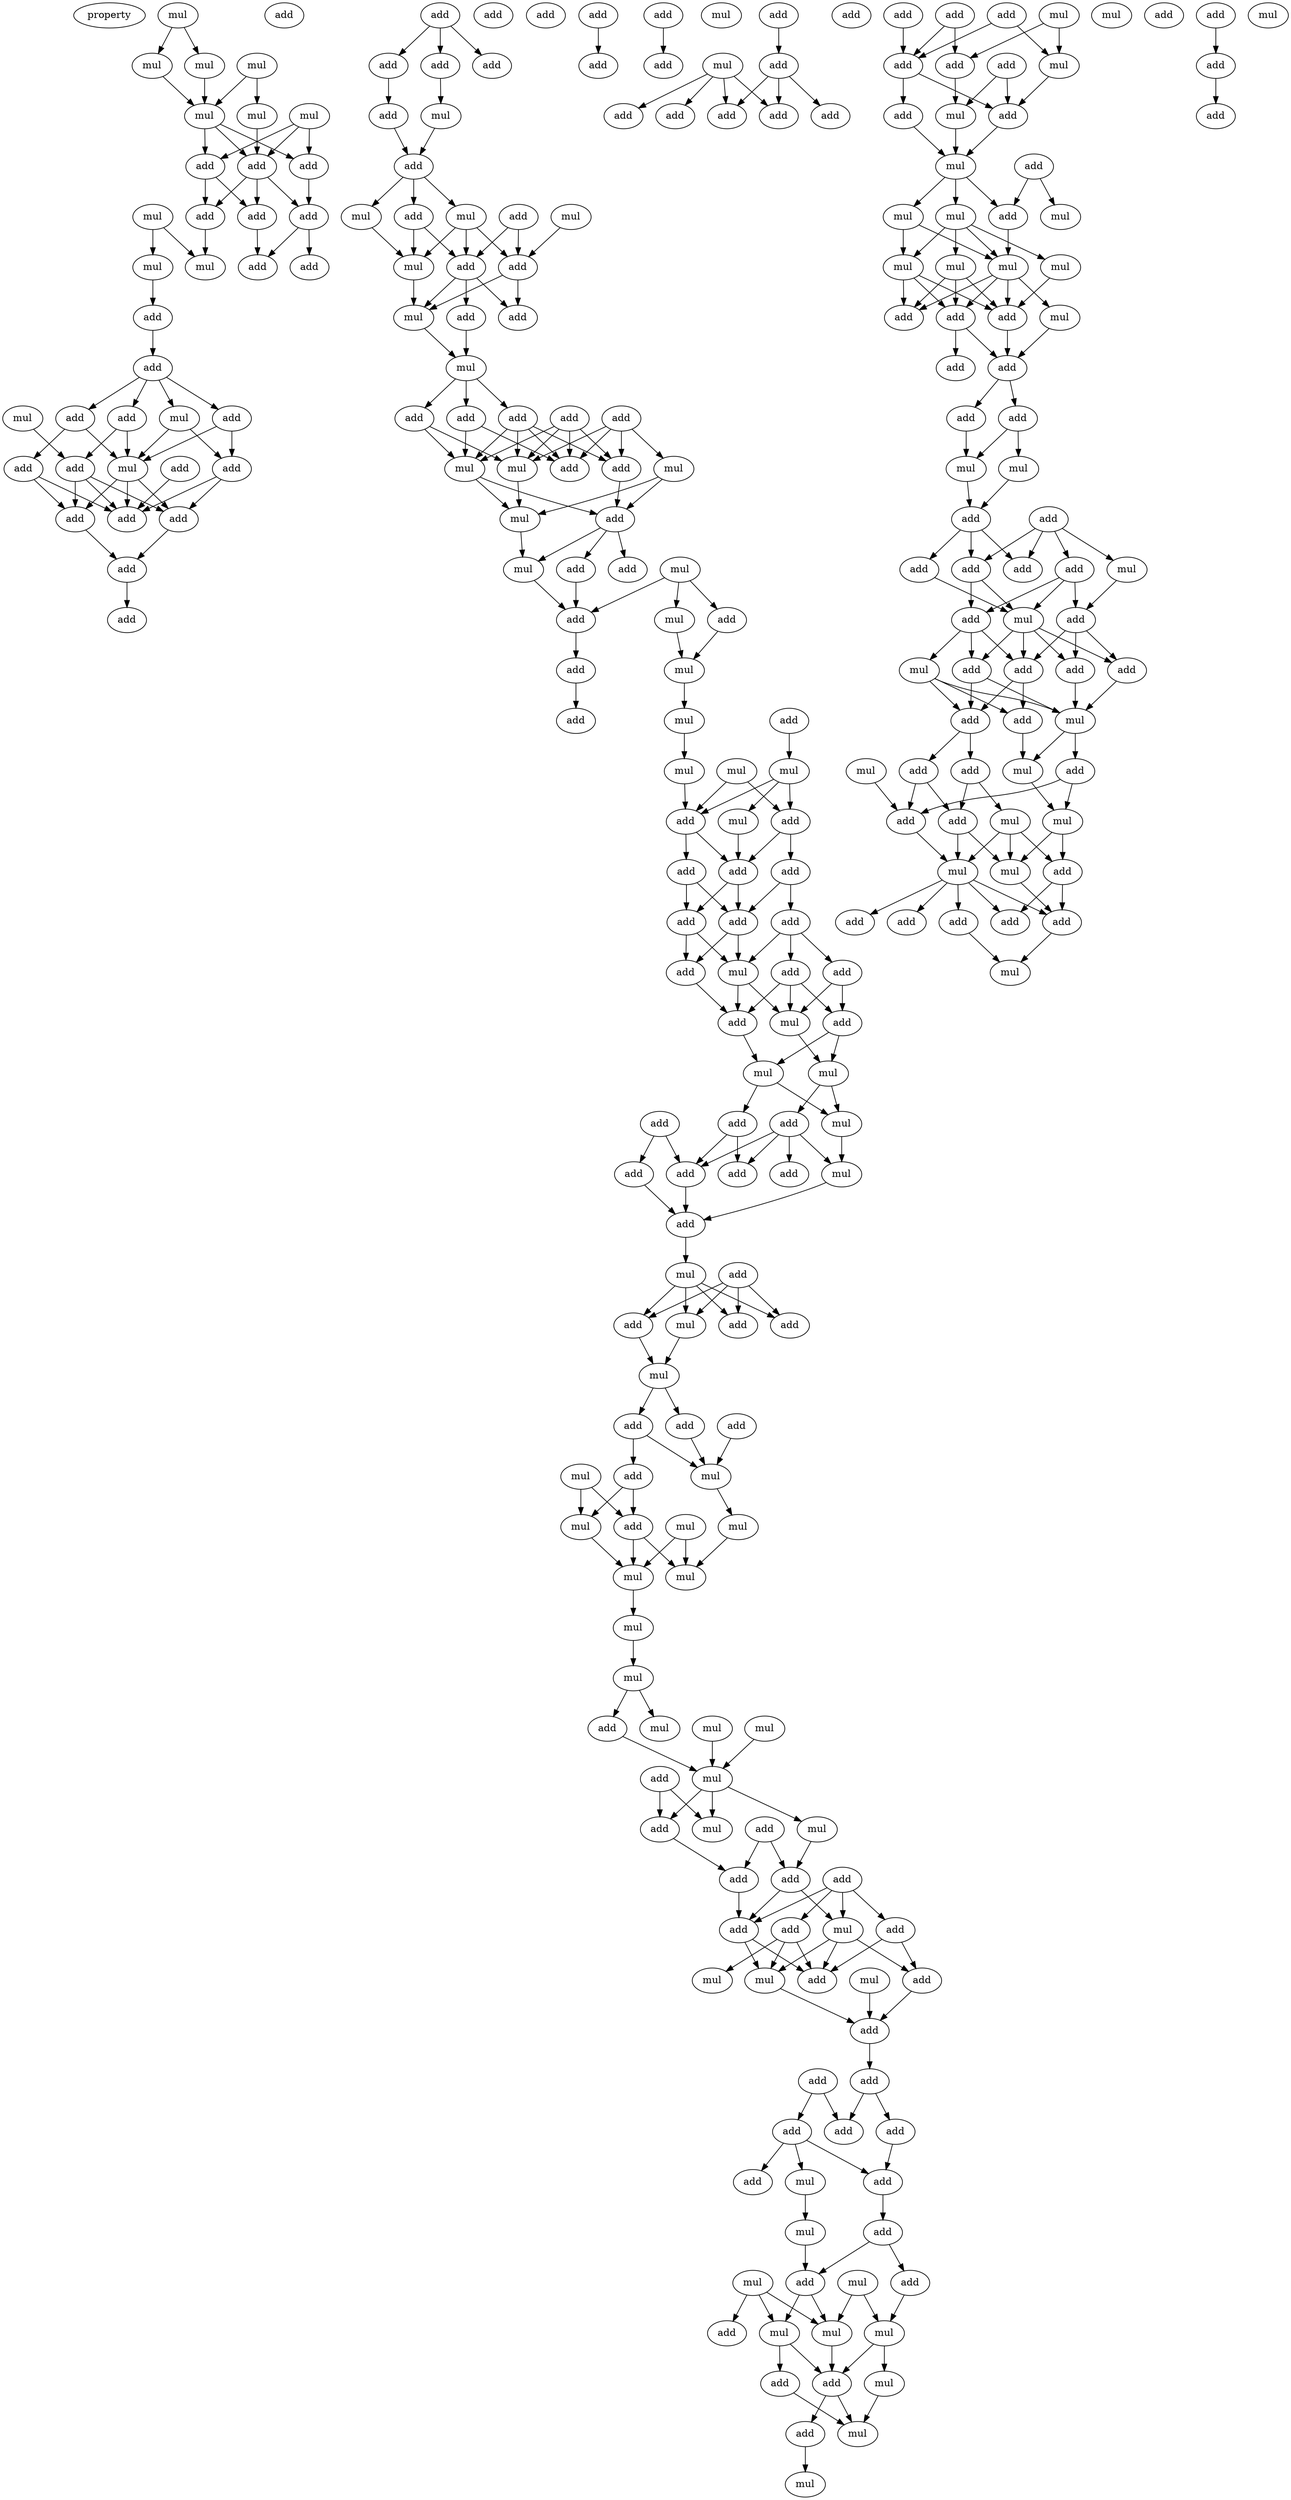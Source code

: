 digraph {
    node [fontcolor=black]
    property [mul=2,lf=1.0]
    0 [ label = mul ];
    1 [ label = add ];
    2 [ label = mul ];
    3 [ label = mul ];
    4 [ label = mul ];
    5 [ label = mul ];
    6 [ label = mul ];
    7 [ label = mul ];
    8 [ label = add ];
    9 [ label = add ];
    10 [ label = add ];
    11 [ label = add ];
    12 [ label = add ];
    13 [ label = mul ];
    14 [ label = add ];
    15 [ label = add ];
    16 [ label = mul ];
    17 [ label = add ];
    18 [ label = mul ];
    19 [ label = add ];
    20 [ label = add ];
    21 [ label = add ];
    22 [ label = add ];
    23 [ label = mul ];
    24 [ label = add ];
    25 [ label = mul ];
    26 [ label = add ];
    27 [ label = add ];
    28 [ label = add ];
    29 [ label = mul ];
    30 [ label = add ];
    31 [ label = add ];
    32 [ label = add ];
    33 [ label = add ];
    34 [ label = add ];
    35 [ label = add ];
    36 [ label = add ];
    37 [ label = add ];
    38 [ label = add ];
    39 [ label = add ];
    40 [ label = add ];
    41 [ label = add ];
    42 [ label = add ];
    43 [ label = mul ];
    44 [ label = add ];
    45 [ label = mul ];
    46 [ label = mul ];
    47 [ label = add ];
    48 [ label = add ];
    49 [ label = mul ];
    50 [ label = add ];
    51 [ label = mul ];
    52 [ label = add ];
    53 [ label = add ];
    54 [ label = mul ];
    55 [ label = add ];
    56 [ label = mul ];
    57 [ label = add ];
    58 [ label = add ];
    59 [ label = add ];
    60 [ label = add ];
    61 [ label = add ];
    62 [ label = add ];
    63 [ label = mul ];
    64 [ label = mul ];
    65 [ label = add ];
    66 [ label = mul ];
    67 [ label = add ];
    68 [ label = mul ];
    69 [ label = add ];
    70 [ label = add ];
    71 [ label = mul ];
    72 [ label = mul ];
    73 [ label = add ];
    74 [ label = mul ];
    75 [ label = add ];
    76 [ label = add ];
    77 [ label = mul ];
    78 [ label = add ];
    79 [ label = mul ];
    80 [ label = add ];
    81 [ label = mul ];
    82 [ label = mul ];
    83 [ label = mul ];
    84 [ label = add ];
    85 [ label = mul ];
    86 [ label = add ];
    87 [ label = add ];
    88 [ label = add ];
    89 [ label = add ];
    90 [ label = add ];
    91 [ label = add ];
    92 [ label = add ];
    93 [ label = add ];
    94 [ label = add ];
    95 [ label = add ];
    96 [ label = mul ];
    97 [ label = add ];
    98 [ label = add ];
    99 [ label = mul ];
    100 [ label = mul ];
    101 [ label = mul ];
    102 [ label = add ];
    103 [ label = mul ];
    104 [ label = add ];
    105 [ label = add ];
    106 [ label = add ];
    107 [ label = mul ];
    108 [ label = add ];
    109 [ label = add ];
    110 [ label = add ];
    111 [ label = add ];
    112 [ label = mul ];
    113 [ label = add ];
    114 [ label = add ];
    115 [ label = add ];
    116 [ label = mul ];
    117 [ label = add ];
    118 [ label = add ];
    119 [ label = add ];
    120 [ label = mul ];
    121 [ label = add ];
    122 [ label = add ];
    123 [ label = add ];
    124 [ label = mul ];
    125 [ label = add ];
    126 [ label = mul ];
    127 [ label = mul ];
    128 [ label = add ];
    129 [ label = mul ];
    130 [ label = mul ];
    131 [ label = mul ];
    132 [ label = mul ];
    133 [ label = mul ];
    134 [ label = mul ];
    135 [ label = mul ];
    136 [ label = add ];
    137 [ label = mul ];
    138 [ label = add ];
    139 [ label = mul ];
    140 [ label = add ];
    141 [ label = add ];
    142 [ label = mul ];
    143 [ label = mul ];
    144 [ label = add ];
    145 [ label = add ];
    146 [ label = mul ];
    147 [ label = mul ];
    148 [ label = add ];
    149 [ label = add ];
    150 [ label = add ];
    151 [ label = add ];
    152 [ label = add ];
    153 [ label = mul ];
    154 [ label = add ];
    155 [ label = add ];
    156 [ label = mul ];
    157 [ label = add ];
    158 [ label = mul ];
    159 [ label = mul ];
    160 [ label = add ];
    161 [ label = add ];
    162 [ label = add ];
    163 [ label = add ];
    164 [ label = add ];
    165 [ label = add ];
    166 [ label = mul ];
    167 [ label = add ];
    168 [ label = add ];
    169 [ label = mul ];
    170 [ label = add ];
    171 [ label = add ];
    172 [ label = mul ];
    173 [ label = mul ];
    174 [ label = add ];
    175 [ label = mul ];
    176 [ label = mul ];
    177 [ label = mul ];
    178 [ label = add ];
    179 [ label = mul ];
    180 [ label = add ];
    181 [ label = add ];
    182 [ label = mul ];
    183 [ label = add ];
    184 [ label = add ];
    185 [ label = mul ];
    186 [ label = add ];
    187 [ label = mul ];
    188 [ label = add ];
    189 [ label = add ];
    190 [ label = add ];
    191 [ label = add ];
    192 [ label = add ];
    193 [ label = add ];
    194 [ label = add ];
    195 [ label = add ];
    196 [ label = mul ];
    197 [ label = add ];
    198 [ label = mul ];
    199 [ label = add ];
    200 [ label = add ];
    201 [ label = mul ];
    202 [ label = add ];
    203 [ label = mul ];
    204 [ label = add ];
    205 [ label = add ];
    206 [ label = mul ];
    207 [ label = add ];
    208 [ label = mul ];
    209 [ label = mul ];
    210 [ label = add ];
    211 [ label = mul ];
    212 [ label = mul ];
    213 [ label = mul ];
    214 [ label = mul ];
    215 [ label = mul ];
    216 [ label = mul ];
    217 [ label = add ];
    218 [ label = add ];
    219 [ label = add ];
    220 [ label = add ];
    221 [ label = add ];
    222 [ label = add ];
    223 [ label = add ];
    224 [ label = add ];
    225 [ label = mul ];
    226 [ label = mul ];
    227 [ label = add ];
    228 [ label = add ];
    229 [ label = mul ];
    230 [ label = add ];
    231 [ label = add ];
    232 [ label = add ];
    233 [ label = add ];
    234 [ label = add ];
    235 [ label = mul ];
    236 [ label = add ];
    237 [ label = add ];
    238 [ label = add ];
    239 [ label = add ];
    240 [ label = add ];
    241 [ label = mul ];
    242 [ label = add ];
    243 [ label = add ];
    244 [ label = mul ];
    245 [ label = mul ];
    246 [ label = mul ];
    247 [ label = add ];
    248 [ label = add ];
    249 [ label = add ];
    250 [ label = mul ];
    251 [ label = add ];
    252 [ label = add ];
    253 [ label = mul ];
    254 [ label = mul ];
    255 [ label = add ];
    256 [ label = mul ];
    257 [ label = add ];
    258 [ label = add ];
    259 [ label = add ];
    260 [ label = add ];
    261 [ label = add ];
    262 [ label = add ];
    263 [ label = mul ];
    264 [ label = add ];
    265 [ label = mul ];
    266 [ label = add ];
    0 -> 3 [ name = 0 ];
    0 -> 4 [ name = 1 ];
    2 -> 6 [ name = 2 ];
    2 -> 7 [ name = 3 ];
    3 -> 6 [ name = 4 ];
    4 -> 6 [ name = 5 ];
    5 -> 8 [ name = 6 ];
    5 -> 9 [ name = 7 ];
    5 -> 10 [ name = 8 ];
    6 -> 8 [ name = 9 ];
    6 -> 9 [ name = 10 ];
    6 -> 10 [ name = 11 ];
    7 -> 10 [ name = 12 ];
    8 -> 11 [ name = 13 ];
    9 -> 12 [ name = 14 ];
    9 -> 14 [ name = 15 ];
    10 -> 11 [ name = 16 ];
    10 -> 12 [ name = 17 ];
    10 -> 14 [ name = 18 ];
    11 -> 15 [ name = 19 ];
    11 -> 17 [ name = 20 ];
    12 -> 15 [ name = 21 ];
    13 -> 16 [ name = 22 ];
    13 -> 18 [ name = 23 ];
    14 -> 16 [ name = 24 ];
    18 -> 19 [ name = 25 ];
    19 -> 20 [ name = 26 ];
    20 -> 21 [ name = 27 ];
    20 -> 22 [ name = 28 ];
    20 -> 23 [ name = 29 ];
    20 -> 24 [ name = 30 ];
    21 -> 28 [ name = 31 ];
    21 -> 29 [ name = 32 ];
    22 -> 27 [ name = 33 ];
    22 -> 29 [ name = 34 ];
    23 -> 29 [ name = 35 ];
    23 -> 30 [ name = 36 ];
    24 -> 29 [ name = 37 ];
    24 -> 30 [ name = 38 ];
    25 -> 28 [ name = 39 ];
    26 -> 31 [ name = 40 ];
    27 -> 31 [ name = 41 ];
    27 -> 33 [ name = 42 ];
    28 -> 31 [ name = 43 ];
    28 -> 32 [ name = 44 ];
    28 -> 33 [ name = 45 ];
    29 -> 31 [ name = 46 ];
    29 -> 32 [ name = 47 ];
    29 -> 33 [ name = 48 ];
    30 -> 31 [ name = 49 ];
    30 -> 32 [ name = 50 ];
    32 -> 34 [ name = 51 ];
    33 -> 34 [ name = 52 ];
    34 -> 35 [ name = 53 ];
    36 -> 38 [ name = 54 ];
    36 -> 39 [ name = 55 ];
    36 -> 40 [ name = 56 ];
    38 -> 42 [ name = 57 ];
    39 -> 43 [ name = 58 ];
    42 -> 44 [ name = 59 ];
    43 -> 44 [ name = 60 ];
    44 -> 45 [ name = 61 ];
    44 -> 46 [ name = 62 ];
    44 -> 48 [ name = 63 ];
    45 -> 51 [ name = 64 ];
    46 -> 50 [ name = 65 ];
    46 -> 51 [ name = 66 ];
    46 -> 52 [ name = 67 ];
    47 -> 50 [ name = 68 ];
    47 -> 52 [ name = 69 ];
    48 -> 50 [ name = 70 ];
    48 -> 51 [ name = 71 ];
    49 -> 52 [ name = 72 ];
    50 -> 53 [ name = 73 ];
    50 -> 54 [ name = 74 ];
    50 -> 55 [ name = 75 ];
    51 -> 54 [ name = 76 ];
    52 -> 54 [ name = 77 ];
    52 -> 55 [ name = 78 ];
    53 -> 56 [ name = 79 ];
    54 -> 56 [ name = 80 ];
    56 -> 57 [ name = 81 ];
    56 -> 59 [ name = 82 ];
    56 -> 60 [ name = 83 ];
    57 -> 63 [ name = 84 ];
    57 -> 65 [ name = 85 ];
    58 -> 62 [ name = 86 ];
    58 -> 63 [ name = 87 ];
    58 -> 65 [ name = 88 ];
    58 -> 66 [ name = 89 ];
    59 -> 63 [ name = 90 ];
    59 -> 66 [ name = 91 ];
    60 -> 62 [ name = 92 ];
    60 -> 63 [ name = 93 ];
    60 -> 65 [ name = 94 ];
    60 -> 66 [ name = 95 ];
    61 -> 62 [ name = 96 ];
    61 -> 64 [ name = 97 ];
    61 -> 65 [ name = 98 ];
    61 -> 66 [ name = 99 ];
    62 -> 67 [ name = 100 ];
    63 -> 67 [ name = 101 ];
    63 -> 68 [ name = 102 ];
    64 -> 67 [ name = 103 ];
    64 -> 68 [ name = 104 ];
    66 -> 68 [ name = 105 ];
    67 -> 69 [ name = 106 ];
    67 -> 70 [ name = 107 ];
    67 -> 71 [ name = 108 ];
    68 -> 71 [ name = 109 ];
    69 -> 73 [ name = 110 ];
    71 -> 73 [ name = 111 ];
    72 -> 73 [ name = 112 ];
    72 -> 74 [ name = 113 ];
    72 -> 75 [ name = 114 ];
    73 -> 76 [ name = 115 ];
    74 -> 77 [ name = 116 ];
    75 -> 77 [ name = 117 ];
    76 -> 78 [ name = 118 ];
    77 -> 79 [ name = 119 ];
    79 -> 81 [ name = 120 ];
    80 -> 82 [ name = 121 ];
    81 -> 84 [ name = 122 ];
    82 -> 84 [ name = 123 ];
    82 -> 85 [ name = 124 ];
    82 -> 86 [ name = 125 ];
    83 -> 84 [ name = 126 ];
    83 -> 86 [ name = 127 ];
    84 -> 88 [ name = 128 ];
    84 -> 89 [ name = 129 ];
    85 -> 88 [ name = 130 ];
    86 -> 87 [ name = 131 ];
    86 -> 88 [ name = 132 ];
    87 -> 90 [ name = 133 ];
    87 -> 91 [ name = 134 ];
    88 -> 91 [ name = 135 ];
    88 -> 92 [ name = 136 ];
    89 -> 91 [ name = 137 ];
    89 -> 92 [ name = 138 ];
    90 -> 94 [ name = 139 ];
    90 -> 95 [ name = 140 ];
    90 -> 96 [ name = 141 ];
    91 -> 93 [ name = 142 ];
    91 -> 96 [ name = 143 ];
    92 -> 93 [ name = 144 ];
    92 -> 96 [ name = 145 ];
    93 -> 97 [ name = 146 ];
    94 -> 98 [ name = 147 ];
    94 -> 99 [ name = 148 ];
    95 -> 97 [ name = 149 ];
    95 -> 98 [ name = 150 ];
    95 -> 99 [ name = 151 ];
    96 -> 97 [ name = 152 ];
    96 -> 99 [ name = 153 ];
    97 -> 100 [ name = 154 ];
    98 -> 100 [ name = 155 ];
    98 -> 101 [ name = 156 ];
    99 -> 101 [ name = 157 ];
    100 -> 103 [ name = 158 ];
    100 -> 104 [ name = 159 ];
    101 -> 103 [ name = 160 ];
    101 -> 105 [ name = 161 ];
    102 -> 108 [ name = 162 ];
    102 -> 110 [ name = 163 ];
    103 -> 107 [ name = 164 ];
    104 -> 108 [ name = 165 ];
    104 -> 109 [ name = 166 ];
    105 -> 106 [ name = 167 ];
    105 -> 107 [ name = 168 ];
    105 -> 108 [ name = 169 ];
    105 -> 109 [ name = 170 ];
    107 -> 111 [ name = 171 ];
    108 -> 111 [ name = 172 ];
    110 -> 111 [ name = 173 ];
    111 -> 112 [ name = 174 ];
    112 -> 114 [ name = 175 ];
    112 -> 116 [ name = 176 ];
    112 -> 117 [ name = 177 ];
    112 -> 118 [ name = 178 ];
    113 -> 114 [ name = 179 ];
    113 -> 116 [ name = 180 ];
    113 -> 117 [ name = 181 ];
    113 -> 118 [ name = 182 ];
    114 -> 120 [ name = 183 ];
    115 -> 119 [ name = 184 ];
    116 -> 120 [ name = 185 ];
    120 -> 122 [ name = 186 ];
    120 -> 123 [ name = 187 ];
    121 -> 124 [ name = 188 ];
    122 -> 124 [ name = 189 ];
    122 -> 125 [ name = 190 ];
    123 -> 124 [ name = 191 ];
    124 -> 129 [ name = 192 ];
    125 -> 127 [ name = 193 ];
    125 -> 128 [ name = 194 ];
    126 -> 127 [ name = 195 ];
    126 -> 128 [ name = 196 ];
    127 -> 131 [ name = 197 ];
    128 -> 131 [ name = 198 ];
    128 -> 132 [ name = 199 ];
    129 -> 132 [ name = 200 ];
    130 -> 131 [ name = 201 ];
    130 -> 132 [ name = 202 ];
    131 -> 133 [ name = 203 ];
    133 -> 134 [ name = 204 ];
    134 -> 138 [ name = 205 ];
    134 -> 139 [ name = 206 ];
    135 -> 142 [ name = 207 ];
    136 -> 140 [ name = 208 ];
    137 -> 142 [ name = 209 ];
    138 -> 142 [ name = 210 ];
    141 -> 145 [ name = 211 ];
    141 -> 146 [ name = 212 ];
    142 -> 145 [ name = 213 ];
    142 -> 146 [ name = 214 ];
    142 -> 147 [ name = 215 ];
    144 -> 148 [ name = 216 ];
    144 -> 149 [ name = 217 ];
    145 -> 149 [ name = 218 ];
    147 -> 148 [ name = 219 ];
    148 -> 153 [ name = 220 ];
    148 -> 154 [ name = 221 ];
    149 -> 154 [ name = 222 ];
    150 -> 151 [ name = 223 ];
    150 -> 152 [ name = 224 ];
    150 -> 153 [ name = 225 ];
    150 -> 154 [ name = 226 ];
    151 -> 155 [ name = 227 ];
    151 -> 157 [ name = 228 ];
    152 -> 156 [ name = 229 ];
    152 -> 157 [ name = 230 ];
    152 -> 158 [ name = 231 ];
    153 -> 155 [ name = 232 ];
    153 -> 156 [ name = 233 ];
    153 -> 157 [ name = 234 ];
    154 -> 156 [ name = 235 ];
    154 -> 157 [ name = 236 ];
    155 -> 160 [ name = 237 ];
    156 -> 160 [ name = 238 ];
    159 -> 160 [ name = 239 ];
    160 -> 161 [ name = 240 ];
    161 -> 164 [ name = 241 ];
    161 -> 165 [ name = 242 ];
    162 -> 163 [ name = 243 ];
    162 -> 164 [ name = 244 ];
    163 -> 166 [ name = 245 ];
    163 -> 167 [ name = 246 ];
    163 -> 168 [ name = 247 ];
    165 -> 168 [ name = 248 ];
    166 -> 169 [ name = 249 ];
    168 -> 170 [ name = 250 ];
    169 -> 174 [ name = 251 ];
    170 -> 171 [ name = 252 ];
    170 -> 174 [ name = 253 ];
    171 -> 177 [ name = 254 ];
    172 -> 175 [ name = 255 ];
    172 -> 176 [ name = 256 ];
    172 -> 178 [ name = 257 ];
    173 -> 176 [ name = 258 ];
    173 -> 177 [ name = 259 ];
    174 -> 175 [ name = 260 ];
    174 -> 176 [ name = 261 ];
    175 -> 180 [ name = 262 ];
    175 -> 181 [ name = 263 ];
    176 -> 180 [ name = 264 ];
    177 -> 179 [ name = 265 ];
    177 -> 180 [ name = 266 ];
    179 -> 182 [ name = 267 ];
    180 -> 182 [ name = 268 ];
    180 -> 183 [ name = 269 ];
    181 -> 182 [ name = 270 ];
    183 -> 185 [ name = 271 ];
    184 -> 186 [ name = 272 ];
    186 -> 188 [ name = 273 ];
    186 -> 189 [ name = 274 ];
    186 -> 191 [ name = 275 ];
    187 -> 188 [ name = 276 ];
    187 -> 190 [ name = 277 ];
    187 -> 191 [ name = 278 ];
    187 -> 192 [ name = 279 ];
    194 -> 199 [ name = 280 ];
    194 -> 200 [ name = 281 ];
    195 -> 199 [ name = 282 ];
    195 -> 201 [ name = 283 ];
    197 -> 199 [ name = 284 ];
    198 -> 200 [ name = 285 ];
    198 -> 201 [ name = 286 ];
    199 -> 204 [ name = 287 ];
    199 -> 205 [ name = 288 ];
    200 -> 203 [ name = 289 ];
    201 -> 204 [ name = 290 ];
    202 -> 203 [ name = 291 ];
    202 -> 204 [ name = 292 ];
    203 -> 206 [ name = 293 ];
    204 -> 206 [ name = 294 ];
    205 -> 206 [ name = 295 ];
    206 -> 208 [ name = 296 ];
    206 -> 210 [ name = 297 ];
    206 -> 211 [ name = 298 ];
    207 -> 209 [ name = 299 ];
    207 -> 210 [ name = 300 ];
    208 -> 213 [ name = 301 ];
    208 -> 215 [ name = 302 ];
    210 -> 215 [ name = 303 ];
    211 -> 212 [ name = 304 ];
    211 -> 213 [ name = 305 ];
    211 -> 214 [ name = 306 ];
    211 -> 215 [ name = 307 ];
    212 -> 217 [ name = 308 ];
    212 -> 218 [ name = 309 ];
    212 -> 219 [ name = 310 ];
    213 -> 217 [ name = 311 ];
    213 -> 218 [ name = 312 ];
    213 -> 219 [ name = 313 ];
    214 -> 219 [ name = 314 ];
    215 -> 216 [ name = 315 ];
    215 -> 217 [ name = 316 ];
    215 -> 218 [ name = 317 ];
    215 -> 219 [ name = 318 ];
    216 -> 221 [ name = 319 ];
    218 -> 220 [ name = 320 ];
    218 -> 221 [ name = 321 ];
    219 -> 221 [ name = 322 ];
    221 -> 222 [ name = 323 ];
    221 -> 224 [ name = 324 ];
    222 -> 225 [ name = 325 ];
    222 -> 226 [ name = 326 ];
    224 -> 225 [ name = 327 ];
    225 -> 227 [ name = 328 ];
    226 -> 227 [ name = 329 ];
    227 -> 230 [ name = 330 ];
    227 -> 231 [ name = 331 ];
    227 -> 232 [ name = 332 ];
    228 -> 229 [ name = 333 ];
    228 -> 230 [ name = 334 ];
    228 -> 232 [ name = 335 ];
    228 -> 233 [ name = 336 ];
    229 -> 236 [ name = 337 ];
    231 -> 235 [ name = 338 ];
    232 -> 234 [ name = 339 ];
    232 -> 235 [ name = 340 ];
    233 -> 234 [ name = 341 ];
    233 -> 235 [ name = 342 ];
    233 -> 236 [ name = 343 ];
    234 -> 237 [ name = 344 ];
    234 -> 238 [ name = 345 ];
    234 -> 241 [ name = 346 ];
    235 -> 237 [ name = 347 ];
    235 -> 238 [ name = 348 ];
    235 -> 239 [ name = 349 ];
    235 -> 240 [ name = 350 ];
    236 -> 237 [ name = 351 ];
    236 -> 239 [ name = 352 ];
    236 -> 240 [ name = 353 ];
    237 -> 242 [ name = 354 ];
    237 -> 243 [ name = 355 ];
    238 -> 242 [ name = 356 ];
    238 -> 244 [ name = 357 ];
    239 -> 244 [ name = 358 ];
    240 -> 244 [ name = 359 ];
    241 -> 242 [ name = 360 ];
    241 -> 243 [ name = 361 ];
    241 -> 244 [ name = 362 ];
    242 -> 248 [ name = 363 ];
    242 -> 249 [ name = 364 ];
    243 -> 245 [ name = 365 ];
    244 -> 245 [ name = 366 ];
    244 -> 247 [ name = 367 ];
    245 -> 253 [ name = 368 ];
    246 -> 251 [ name = 369 ];
    247 -> 251 [ name = 370 ];
    247 -> 253 [ name = 371 ];
    248 -> 250 [ name = 372 ];
    248 -> 252 [ name = 373 ];
    249 -> 251 [ name = 374 ];
    249 -> 252 [ name = 375 ];
    250 -> 254 [ name = 376 ];
    250 -> 255 [ name = 377 ];
    250 -> 256 [ name = 378 ];
    251 -> 256 [ name = 379 ];
    252 -> 254 [ name = 380 ];
    252 -> 256 [ name = 381 ];
    253 -> 254 [ name = 382 ];
    253 -> 255 [ name = 383 ];
    254 -> 257 [ name = 384 ];
    255 -> 257 [ name = 385 ];
    255 -> 261 [ name = 386 ];
    256 -> 257 [ name = 387 ];
    256 -> 258 [ name = 388 ];
    256 -> 259 [ name = 389 ];
    256 -> 260 [ name = 390 ];
    256 -> 261 [ name = 391 ];
    257 -> 263 [ name = 392 ];
    260 -> 263 [ name = 393 ];
    262 -> 264 [ name = 394 ];
    264 -> 266 [ name = 395 ];
}
